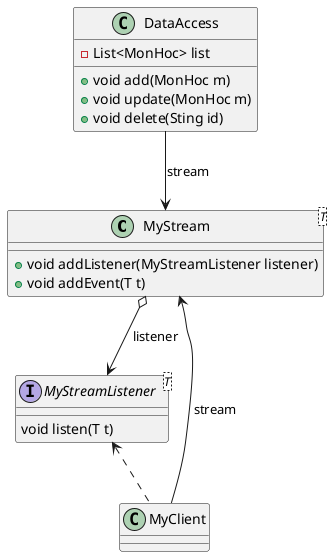 @startuml
'https://plantuml.com/sequence-diagram

class MyStream<T>{
    + void addListener(MyStreamListener listener)
    + void addEvent(T t)
}
interface MyStreamListener<T>{
    void listen(T t)
}
class DataAccess{
    - List<MonHoc> list
    + void add(MonHoc m)
    + void update(MonHoc m)
    + void delete(Sting id)
}

class DataAccess
class MyStream
class MyClient
interface MyStreamListener
MyStreamListener <.. MyClient
MyStream o--> MyStreamListener: listener
MyClient --> MyStream: stream
DataAccess --> MyStream: stream

@enduml
